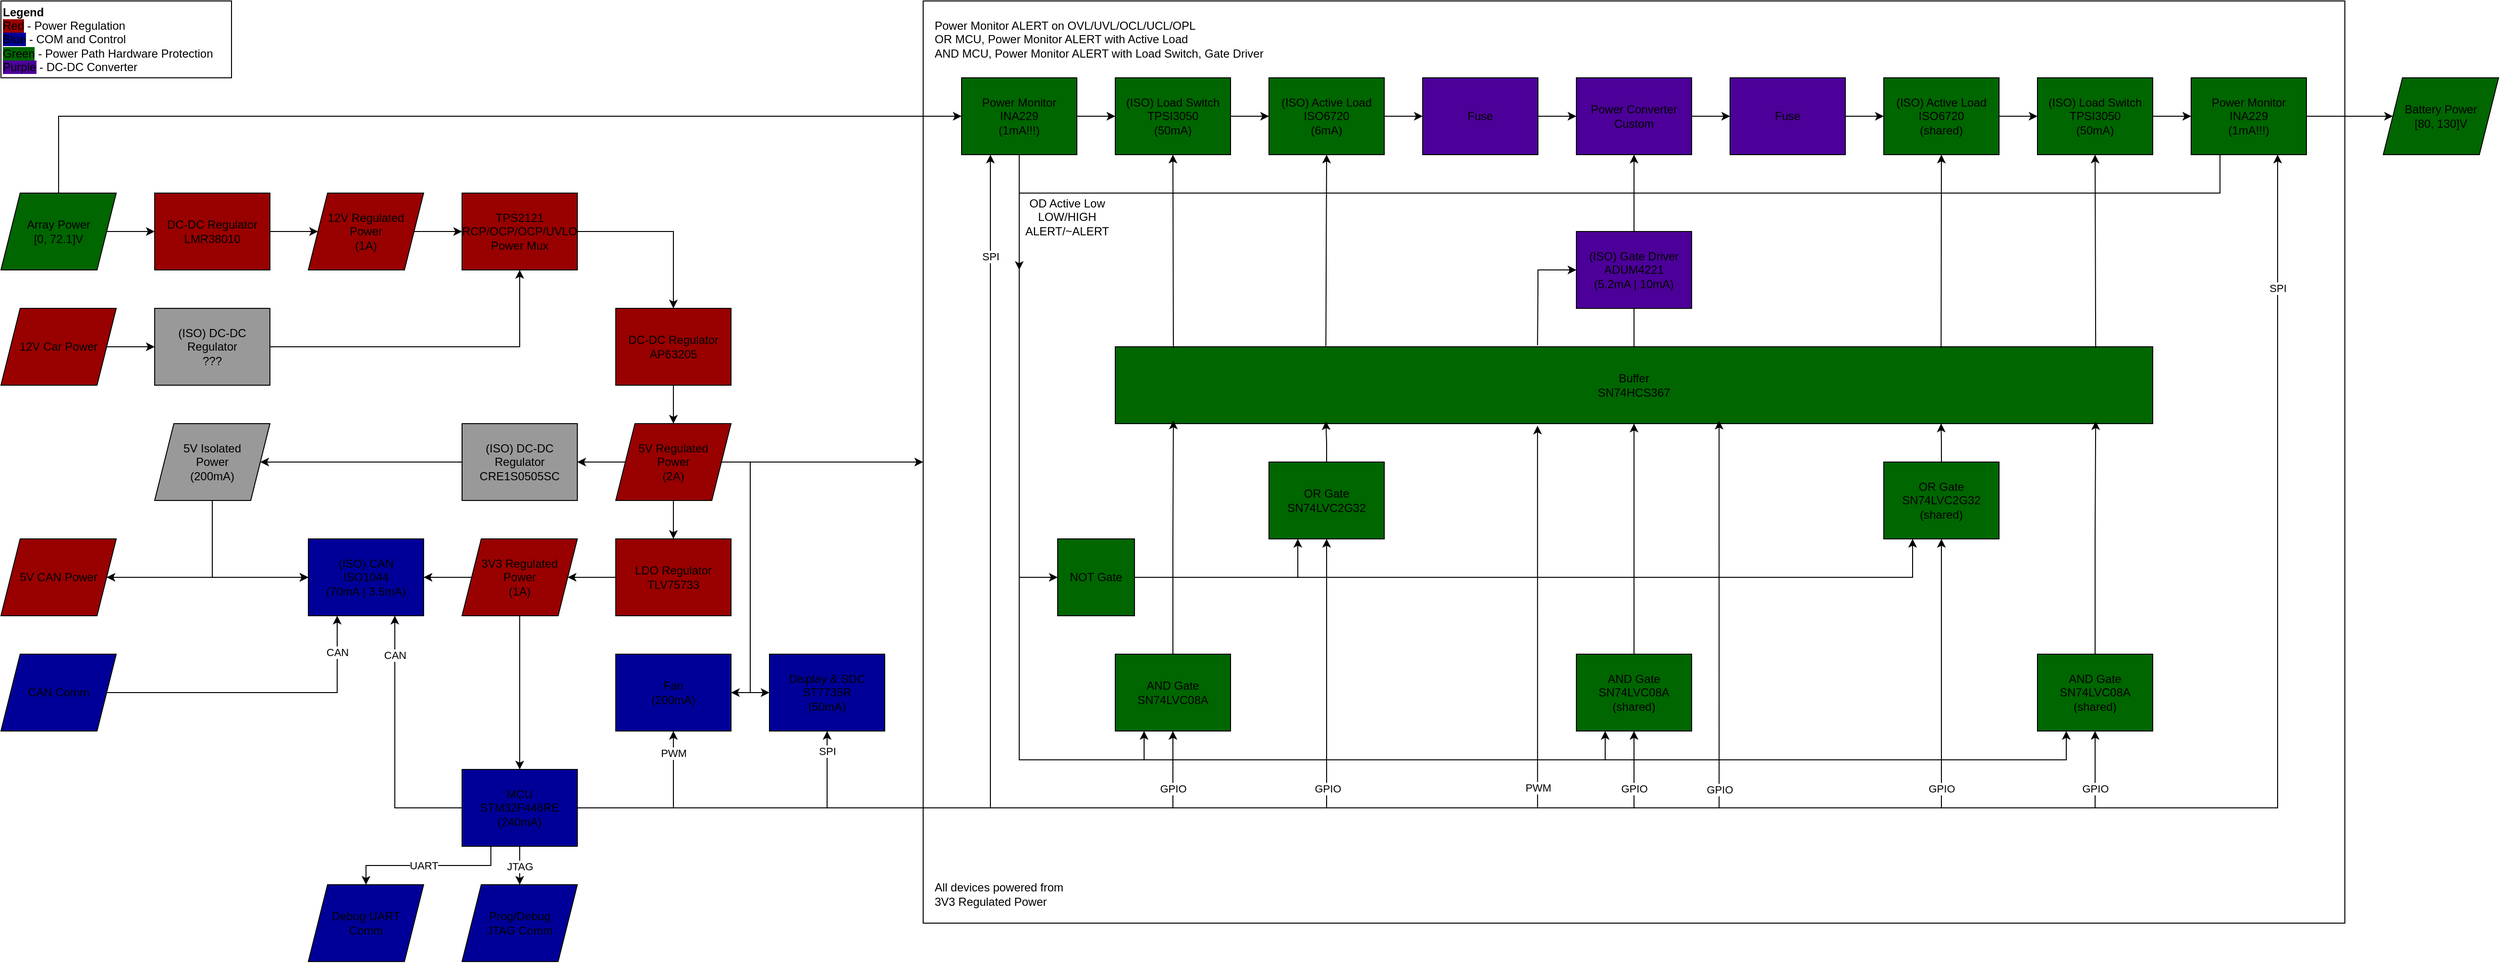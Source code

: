 <mxfile version="24.7.5" pages="2">
  <diagram name="Page-1" id="GZmw-kd40uwId4EYnFAq">
    <mxGraphModel dx="1480" dy="1345" grid="1" gridSize="10" guides="1" tooltips="1" connect="1" arrows="1" fold="1" page="0" pageScale="1" pageWidth="850" pageHeight="1100" math="0" shadow="0">
      <root>
        <mxCell id="0" />
        <mxCell id="1" parent="0" />
        <mxCell id="uui78y84cFhrKZhDwqd7-145" value="" style="rounded=0;whiteSpace=wrap;html=1;" parent="1" vertex="1">
          <mxGeometry x="1000" y="-160" width="1480" height="960" as="geometry" />
        </mxCell>
        <mxCell id="F316DXvCX8CDi4fnNiCG-3" style="edgeStyle=orthogonalEdgeStyle;rounded=0;orthogonalLoop=1;jettySize=auto;html=1;entryX=0;entryY=0.5;entryDx=0;entryDy=0;" parent="1" source="uui78y84cFhrKZhDwqd7-3" target="F316DXvCX8CDi4fnNiCG-1" edge="1">
          <mxGeometry relative="1" as="geometry" />
        </mxCell>
        <mxCell id="uui78y84cFhrKZhDwqd7-3" value="12V Car Power" style="shape=parallelogram;perimeter=parallelogramPerimeter;whiteSpace=wrap;html=1;fixedSize=1;fillColor=#990000;" parent="1" vertex="1">
          <mxGeometry x="40" y="160" width="120" height="80" as="geometry" />
        </mxCell>
        <mxCell id="uui78y84cFhrKZhDwqd7-14" style="edgeStyle=orthogonalEdgeStyle;rounded=0;orthogonalLoop=1;jettySize=auto;html=1;entryX=0;entryY=0.5;entryDx=0;entryDy=0;" parent="1" source="uui78y84cFhrKZhDwqd7-4" target="uui78y84cFhrKZhDwqd7-13" edge="1">
          <mxGeometry relative="1" as="geometry" />
        </mxCell>
        <mxCell id="uui78y84cFhrKZhDwqd7-54" style="edgeStyle=orthogonalEdgeStyle;rounded=0;orthogonalLoop=1;jettySize=auto;html=1;entryX=0;entryY=0.5;entryDx=0;entryDy=0;" parent="1" source="uui78y84cFhrKZhDwqd7-4" target="uui78y84cFhrKZhDwqd7-53" edge="1">
          <mxGeometry relative="1" as="geometry">
            <Array as="points">
              <mxPoint x="100" y="-40" />
            </Array>
            <mxPoint x="680" y="-40.0" as="targetPoint" />
          </mxGeometry>
        </mxCell>
        <mxCell id="uui78y84cFhrKZhDwqd7-4" value="Array Power&lt;div&gt;[0, 72.1]V&lt;/div&gt;" style="shape=parallelogram;perimeter=parallelogramPerimeter;whiteSpace=wrap;html=1;fixedSize=1;fillColor=#006600;shadow=0;" parent="1" vertex="1">
          <mxGeometry x="40" y="40" width="120" height="80" as="geometry" />
        </mxCell>
        <mxCell id="uui78y84cFhrKZhDwqd7-28" style="edgeStyle=orthogonalEdgeStyle;rounded=0;orthogonalLoop=1;jettySize=auto;html=1;entryX=0;entryY=0.5;entryDx=0;entryDy=0;" parent="1" source="uui78y84cFhrKZhDwqd7-6" target="uui78y84cFhrKZhDwqd7-7" edge="1">
          <mxGeometry relative="1" as="geometry" />
        </mxCell>
        <mxCell id="uui78y84cFhrKZhDwqd7-6" value="5V CAN Power" style="shape=parallelogram;perimeter=parallelogramPerimeter;whiteSpace=wrap;html=1;fixedSize=1;fillColor=#990000;" parent="1" vertex="1">
          <mxGeometry x="40" y="400" width="120" height="80" as="geometry" />
        </mxCell>
        <mxCell id="uui78y84cFhrKZhDwqd7-7" value="(ISO) CAN&lt;div&gt;ISO1044&lt;/div&gt;&lt;div&gt;(&lt;span style=&quot;background-color: initial;&quot;&gt;70mA | 3.5mA)&lt;/span&gt;&lt;/div&gt;" style="rounded=0;whiteSpace=wrap;html=1;fillColor=#000099;" parent="1" vertex="1">
          <mxGeometry x="360" y="400" width="120" height="80" as="geometry" />
        </mxCell>
        <mxCell id="uui78y84cFhrKZhDwqd7-29" style="edgeStyle=orthogonalEdgeStyle;rounded=0;orthogonalLoop=1;jettySize=auto;html=1;entryX=0.25;entryY=1;entryDx=0;entryDy=0;" parent="1" source="uui78y84cFhrKZhDwqd7-8" target="uui78y84cFhrKZhDwqd7-7" edge="1">
          <mxGeometry relative="1" as="geometry" />
        </mxCell>
        <mxCell id="uui78y84cFhrKZhDwqd7-66" value="CAN" style="edgeLabel;html=1;align=center;verticalAlign=middle;resizable=0;points=[];" parent="uui78y84cFhrKZhDwqd7-29" vertex="1" connectable="0">
          <mxGeometry x="0.681" relative="1" as="geometry">
            <mxPoint y="-13" as="offset" />
          </mxGeometry>
        </mxCell>
        <mxCell id="uui78y84cFhrKZhDwqd7-8" value="CAN Comm" style="shape=parallelogram;perimeter=parallelogramPerimeter;whiteSpace=wrap;html=1;fixedSize=1;fillColor=#000099;" parent="1" vertex="1">
          <mxGeometry x="40" y="520" width="120" height="80" as="geometry" />
        </mxCell>
        <mxCell id="uui78y84cFhrKZhDwqd7-9" value="Debug UART&lt;div&gt;Comm&lt;/div&gt;" style="shape=parallelogram;perimeter=parallelogramPerimeter;whiteSpace=wrap;html=1;fixedSize=1;fillColor=#000099;" parent="1" vertex="1">
          <mxGeometry x="360" y="760" width="120" height="80" as="geometry" />
        </mxCell>
        <mxCell id="uui78y84cFhrKZhDwqd7-10" value="Prog/Debug&lt;div&gt;JTAG Comm&lt;/div&gt;" style="shape=parallelogram;perimeter=parallelogramPerimeter;whiteSpace=wrap;html=1;fixedSize=1;fillColor=#000099;" parent="1" vertex="1">
          <mxGeometry x="520" y="760" width="120" height="80" as="geometry" />
        </mxCell>
        <mxCell id="uui78y84cFhrKZhDwqd7-16" style="edgeStyle=orthogonalEdgeStyle;rounded=0;orthogonalLoop=1;jettySize=auto;html=1;" parent="1" source="uui78y84cFhrKZhDwqd7-13" target="uui78y84cFhrKZhDwqd7-15" edge="1">
          <mxGeometry relative="1" as="geometry" />
        </mxCell>
        <mxCell id="uui78y84cFhrKZhDwqd7-13" value="&lt;div&gt;DC-DC Regulator LMR38010&lt;/div&gt;" style="rounded=0;whiteSpace=wrap;html=1;fillColor=#990000;" parent="1" vertex="1">
          <mxGeometry x="200" y="40" width="120" height="80" as="geometry" />
        </mxCell>
        <mxCell id="uui78y84cFhrKZhDwqd7-22" style="edgeStyle=orthogonalEdgeStyle;rounded=0;orthogonalLoop=1;jettySize=auto;html=1;entryX=0;entryY=0.5;entryDx=0;entryDy=0;" parent="1" source="uui78y84cFhrKZhDwqd7-15" edge="1">
          <mxGeometry relative="1" as="geometry">
            <mxPoint x="520" y="80" as="targetPoint" />
          </mxGeometry>
        </mxCell>
        <mxCell id="uui78y84cFhrKZhDwqd7-15" value="12V Regulated&lt;div&gt;Power&lt;/div&gt;&lt;div&gt;(1A)&lt;/div&gt;" style="shape=parallelogram;perimeter=parallelogramPerimeter;whiteSpace=wrap;html=1;fixedSize=1;fillColor=#990000;" parent="1" vertex="1">
          <mxGeometry x="360" y="40" width="120" height="80" as="geometry" />
        </mxCell>
        <mxCell id="uui78y84cFhrKZhDwqd7-24" style="edgeStyle=orthogonalEdgeStyle;rounded=0;orthogonalLoop=1;jettySize=auto;html=1;entryX=0.5;entryY=0;entryDx=0;entryDy=0;" parent="1" source="uui78y84cFhrKZhDwqd7-17" target="uui78y84cFhrKZhDwqd7-19" edge="1">
          <mxGeometry relative="1" as="geometry" />
        </mxCell>
        <mxCell id="uui78y84cFhrKZhDwqd7-17" value="TPS2121&lt;div&gt;&lt;/div&gt;&lt;div&gt;RCP/OCP/OCP/UVLO&lt;/div&gt;&lt;div&gt;Power Mux&lt;/div&gt;" style="rounded=0;whiteSpace=wrap;html=1;fillColor=#990000;" parent="1" vertex="1">
          <mxGeometry x="520" y="40" width="120" height="80" as="geometry" />
        </mxCell>
        <mxCell id="uui78y84cFhrKZhDwqd7-31" style="edgeStyle=orthogonalEdgeStyle;rounded=0;orthogonalLoop=1;jettySize=auto;html=1;exitX=0.5;exitY=1;exitDx=0;exitDy=0;entryX=0.5;entryY=0;entryDx=0;entryDy=0;" parent="1" source="uui78y84cFhrKZhDwqd7-19" target="uui78y84cFhrKZhDwqd7-25" edge="1">
          <mxGeometry relative="1" as="geometry" />
        </mxCell>
        <mxCell id="uui78y84cFhrKZhDwqd7-19" value="&lt;div&gt;&lt;span style=&quot;background-color: initial;&quot;&gt;DC-DC Regulator AP63205&lt;/span&gt;&lt;br&gt;&lt;/div&gt;" style="rounded=0;whiteSpace=wrap;html=1;fillColor=#990000;" parent="1" vertex="1">
          <mxGeometry x="680" y="160" width="120" height="80" as="geometry" />
        </mxCell>
        <mxCell id="uui78y84cFhrKZhDwqd7-32" style="edgeStyle=orthogonalEdgeStyle;rounded=0;orthogonalLoop=1;jettySize=auto;html=1;entryX=1;entryY=0.5;entryDx=0;entryDy=0;" parent="1" source="uui78y84cFhrKZhDwqd7-25" target="uui78y84cFhrKZhDwqd7-30" edge="1">
          <mxGeometry relative="1" as="geometry" />
        </mxCell>
        <mxCell id="uui78y84cFhrKZhDwqd7-39" style="edgeStyle=orthogonalEdgeStyle;rounded=0;orthogonalLoop=1;jettySize=auto;html=1;entryX=0.5;entryY=0;entryDx=0;entryDy=0;" parent="1" source="uui78y84cFhrKZhDwqd7-25" target="uui78y84cFhrKZhDwqd7-36" edge="1">
          <mxGeometry relative="1" as="geometry" />
        </mxCell>
        <mxCell id="uui78y84cFhrKZhDwqd7-151" style="edgeStyle=orthogonalEdgeStyle;rounded=0;orthogonalLoop=1;jettySize=auto;html=1;exitX=1;exitY=0.5;exitDx=0;exitDy=0;entryX=1;entryY=0.5;entryDx=0;entryDy=0;" parent="1" source="uui78y84cFhrKZhDwqd7-25" target="uui78y84cFhrKZhDwqd7-150" edge="1">
          <mxGeometry relative="1" as="geometry">
            <Array as="points">
              <mxPoint x="820" y="320" />
              <mxPoint x="820" y="560" />
            </Array>
          </mxGeometry>
        </mxCell>
        <mxCell id="uui78y84cFhrKZhDwqd7-160" style="edgeStyle=orthogonalEdgeStyle;rounded=0;orthogonalLoop=1;jettySize=auto;html=1;entryX=0;entryY=0.5;entryDx=0;entryDy=0;" parent="1" source="uui78y84cFhrKZhDwqd7-25" target="uui78y84cFhrKZhDwqd7-145" edge="1">
          <mxGeometry relative="1" as="geometry" />
        </mxCell>
        <mxCell id="uui78y84cFhrKZhDwqd7-163" style="edgeStyle=orthogonalEdgeStyle;rounded=0;orthogonalLoop=1;jettySize=auto;html=1;entryX=0;entryY=0.5;entryDx=0;entryDy=0;" parent="1" source="uui78y84cFhrKZhDwqd7-25" target="uui78y84cFhrKZhDwqd7-162" edge="1">
          <mxGeometry relative="1" as="geometry">
            <Array as="points">
              <mxPoint x="820" y="320" />
              <mxPoint x="820" y="560" />
            </Array>
          </mxGeometry>
        </mxCell>
        <mxCell id="uui78y84cFhrKZhDwqd7-25" value="5V Regulated&lt;div&gt;Power&lt;/div&gt;&lt;div&gt;(2A)&lt;/div&gt;" style="shape=parallelogram;perimeter=parallelogramPerimeter;whiteSpace=wrap;html=1;fixedSize=1;fillColor=#990000;" parent="1" vertex="1">
          <mxGeometry x="680" y="280" width="120" height="80" as="geometry" />
        </mxCell>
        <mxCell id="uui78y84cFhrKZhDwqd7-27" style="edgeStyle=orthogonalEdgeStyle;rounded=0;orthogonalLoop=1;jettySize=auto;html=1;entryX=0;entryY=0.5;entryDx=0;entryDy=0;" parent="1" source="uui78y84cFhrKZhDwqd7-26" target="uui78y84cFhrKZhDwqd7-7" edge="1">
          <mxGeometry relative="1" as="geometry">
            <Array as="points">
              <mxPoint x="260" y="440" />
            </Array>
          </mxGeometry>
        </mxCell>
        <mxCell id="uui78y84cFhrKZhDwqd7-34" style="edgeStyle=orthogonalEdgeStyle;rounded=0;orthogonalLoop=1;jettySize=auto;html=1;exitX=0.5;exitY=1;exitDx=0;exitDy=0;entryX=1;entryY=0.5;entryDx=0;entryDy=0;" parent="1" source="uui78y84cFhrKZhDwqd7-26" target="uui78y84cFhrKZhDwqd7-6" edge="1">
          <mxGeometry relative="1" as="geometry">
            <Array as="points">
              <mxPoint x="260" y="440" />
            </Array>
          </mxGeometry>
        </mxCell>
        <mxCell id="uui78y84cFhrKZhDwqd7-26" value="5V Isolated&lt;div&gt;Power&lt;/div&gt;&lt;div&gt;(200mA)&lt;br&gt;&lt;/div&gt;" style="shape=parallelogram;perimeter=parallelogramPerimeter;whiteSpace=wrap;html=1;fixedSize=1;fillColor=#999999;" parent="1" vertex="1">
          <mxGeometry x="200" y="280" width="120" height="80" as="geometry" />
        </mxCell>
        <mxCell id="uui78y84cFhrKZhDwqd7-33" style="edgeStyle=orthogonalEdgeStyle;rounded=0;orthogonalLoop=1;jettySize=auto;html=1;entryX=1;entryY=0.5;entryDx=0;entryDy=0;" parent="1" source="uui78y84cFhrKZhDwqd7-30" target="uui78y84cFhrKZhDwqd7-26" edge="1">
          <mxGeometry relative="1" as="geometry" />
        </mxCell>
        <mxCell id="uui78y84cFhrKZhDwqd7-30" value="&lt;div&gt;(ISO) DC-DC Regulator CRE1S0505SC&lt;/div&gt;" style="rounded=0;whiteSpace=wrap;html=1;fillColor=#999999;" parent="1" vertex="1">
          <mxGeometry x="520" y="280" width="120" height="80" as="geometry" />
        </mxCell>
        <mxCell id="uui78y84cFhrKZhDwqd7-41" style="edgeStyle=orthogonalEdgeStyle;rounded=0;orthogonalLoop=1;jettySize=auto;html=1;entryX=0.75;entryY=1;entryDx=0;entryDy=0;" parent="1" source="uui78y84cFhrKZhDwqd7-35" target="uui78y84cFhrKZhDwqd7-7" edge="1">
          <mxGeometry relative="1" as="geometry" />
        </mxCell>
        <mxCell id="uui78y84cFhrKZhDwqd7-65" value="CAN" style="edgeLabel;html=1;align=center;verticalAlign=middle;resizable=0;points=[];" parent="uui78y84cFhrKZhDwqd7-41" vertex="1" connectable="0">
          <mxGeometry x="0.324" y="2" relative="1" as="geometry">
            <mxPoint x="2" y="-51" as="offset" />
          </mxGeometry>
        </mxCell>
        <mxCell id="uui78y84cFhrKZhDwqd7-45" style="edgeStyle=orthogonalEdgeStyle;rounded=0;orthogonalLoop=1;jettySize=auto;html=1;entryX=0.5;entryY=0;entryDx=0;entryDy=0;" parent="1" source="uui78y84cFhrKZhDwqd7-35" target="uui78y84cFhrKZhDwqd7-10" edge="1">
          <mxGeometry relative="1" as="geometry" />
        </mxCell>
        <mxCell id="uui78y84cFhrKZhDwqd7-68" value="JTAG" style="edgeLabel;html=1;align=center;verticalAlign=middle;resizable=0;points=[];" parent="uui78y84cFhrKZhDwqd7-45" vertex="1" connectable="0">
          <mxGeometry x="0.033" y="2" relative="1" as="geometry">
            <mxPoint x="-2" as="offset" />
          </mxGeometry>
        </mxCell>
        <mxCell id="uui78y84cFhrKZhDwqd7-46" style="edgeStyle=orthogonalEdgeStyle;rounded=0;orthogonalLoop=1;jettySize=auto;html=1;exitX=0.25;exitY=1;exitDx=0;exitDy=0;" parent="1" source="uui78y84cFhrKZhDwqd7-35" target="uui78y84cFhrKZhDwqd7-9" edge="1">
          <mxGeometry relative="1" as="geometry" />
        </mxCell>
        <mxCell id="uui78y84cFhrKZhDwqd7-67" value="UART" style="edgeLabel;html=1;align=center;verticalAlign=middle;resizable=0;points=[];" parent="uui78y84cFhrKZhDwqd7-46" vertex="1" connectable="0">
          <mxGeometry x="0.024" relative="1" as="geometry">
            <mxPoint x="-3" as="offset" />
          </mxGeometry>
        </mxCell>
        <mxCell id="uui78y84cFhrKZhDwqd7-75" style="edgeStyle=orthogonalEdgeStyle;rounded=0;orthogonalLoop=1;jettySize=auto;html=1;entryX=0.75;entryY=1;entryDx=0;entryDy=0;" parent="1" source="uui78y84cFhrKZhDwqd7-35" target="uui78y84cFhrKZhDwqd7-47" edge="1">
          <mxGeometry relative="1" as="geometry" />
        </mxCell>
        <mxCell id="uui78y84cFhrKZhDwqd7-81" value="SPI" style="edgeLabel;html=1;align=center;verticalAlign=middle;resizable=0;points=[];" parent="uui78y84cFhrKZhDwqd7-75" vertex="1" connectable="0">
          <mxGeometry x="0.509" y="-1" relative="1" as="geometry">
            <mxPoint x="-1" y="-463" as="offset" />
          </mxGeometry>
        </mxCell>
        <mxCell id="uui78y84cFhrKZhDwqd7-76" style="edgeStyle=orthogonalEdgeStyle;rounded=0;orthogonalLoop=1;jettySize=auto;html=1;entryX=0.5;entryY=1;entryDx=0;entryDy=0;" parent="1" source="uui78y84cFhrKZhDwqd7-35" target="uui78y84cFhrKZhDwqd7-74" edge="1">
          <mxGeometry relative="1" as="geometry" />
        </mxCell>
        <mxCell id="uui78y84cFhrKZhDwqd7-82" value="GPIO" style="edgeLabel;html=1;align=center;verticalAlign=middle;resizable=0;points=[];" parent="uui78y84cFhrKZhDwqd7-76" vertex="1" connectable="0">
          <mxGeometry x="0.932" y="1" relative="1" as="geometry">
            <mxPoint x="1" y="3" as="offset" />
          </mxGeometry>
        </mxCell>
        <mxCell id="uui78y84cFhrKZhDwqd7-77" style="edgeStyle=orthogonalEdgeStyle;rounded=0;orthogonalLoop=1;jettySize=auto;html=1;entryX=0.5;entryY=1;entryDx=0;entryDy=0;" parent="1" source="uui78y84cFhrKZhDwqd7-35" target="uui78y84cFhrKZhDwqd7-72" edge="1">
          <mxGeometry relative="1" as="geometry" />
        </mxCell>
        <mxCell id="uui78y84cFhrKZhDwqd7-78" style="edgeStyle=orthogonalEdgeStyle;rounded=0;orthogonalLoop=1;jettySize=auto;html=1;entryX=0.5;entryY=1;entryDx=0;entryDy=0;" parent="1" source="uui78y84cFhrKZhDwqd7-35" target="uui78y84cFhrKZhDwqd7-73" edge="1">
          <mxGeometry relative="1" as="geometry" />
        </mxCell>
        <mxCell id="uui78y84cFhrKZhDwqd7-83" value="GPIO" style="edgeLabel;html=1;align=center;verticalAlign=middle;resizable=0;points=[];" parent="uui78y84cFhrKZhDwqd7-78" vertex="1" connectable="0">
          <mxGeometry x="0.845" relative="1" as="geometry">
            <mxPoint y="6" as="offset" />
          </mxGeometry>
        </mxCell>
        <mxCell id="uui78y84cFhrKZhDwqd7-79" style="edgeStyle=orthogonalEdgeStyle;rounded=0;orthogonalLoop=1;jettySize=auto;html=1;entryX=0.25;entryY=1;entryDx=0;entryDy=0;" parent="1" source="uui78y84cFhrKZhDwqd7-35" target="uui78y84cFhrKZhDwqd7-53" edge="1">
          <mxGeometry relative="1" as="geometry" />
        </mxCell>
        <mxCell id="uui78y84cFhrKZhDwqd7-80" value="SPI" style="edgeLabel;html=1;align=center;verticalAlign=middle;resizable=0;points=[];" parent="uui78y84cFhrKZhDwqd7-79" vertex="1" connectable="0">
          <mxGeometry x="-0.07" y="1" relative="1" as="geometry">
            <mxPoint x="1" y="-488" as="offset" />
          </mxGeometry>
        </mxCell>
        <mxCell id="uui78y84cFhrKZhDwqd7-91" style="edgeStyle=orthogonalEdgeStyle;rounded=0;orthogonalLoop=1;jettySize=auto;html=1;entryX=0.5;entryY=1;entryDx=0;entryDy=0;" parent="1" source="uui78y84cFhrKZhDwqd7-35" target="uui78y84cFhrKZhDwqd7-90" edge="1">
          <mxGeometry relative="1" as="geometry" />
        </mxCell>
        <mxCell id="uui78y84cFhrKZhDwqd7-108" value="GPIO" style="edgeLabel;html=1;align=center;verticalAlign=middle;resizable=0;points=[];" parent="uui78y84cFhrKZhDwqd7-91" vertex="1" connectable="0">
          <mxGeometry x="0.472" y="-1" relative="1" as="geometry">
            <mxPoint x="-88" y="-21" as="offset" />
          </mxGeometry>
        </mxCell>
        <mxCell id="uui78y84cFhrKZhDwqd7-143" style="edgeStyle=orthogonalEdgeStyle;rounded=0;orthogonalLoop=1;jettySize=auto;html=1;entryX=0.5;entryY=1;entryDx=0;entryDy=0;" parent="1" source="uui78y84cFhrKZhDwqd7-35" target="uui78y84cFhrKZhDwqd7-70" edge="1">
          <mxGeometry relative="1" as="geometry" />
        </mxCell>
        <mxCell id="uui78y84cFhrKZhDwqd7-144" value="GPIO" style="edgeLabel;html=1;align=center;verticalAlign=middle;resizable=0;points=[];" parent="uui78y84cFhrKZhDwqd7-143" vertex="1" connectable="0">
          <mxGeometry x="0.315" y="-2" relative="1" as="geometry">
            <mxPoint x="302" y="-22" as="offset" />
          </mxGeometry>
        </mxCell>
        <mxCell id="uui78y84cFhrKZhDwqd7-164" style="edgeStyle=orthogonalEdgeStyle;rounded=0;orthogonalLoop=1;jettySize=auto;html=1;entryX=0.5;entryY=1;entryDx=0;entryDy=0;" parent="1" source="uui78y84cFhrKZhDwqd7-35" target="uui78y84cFhrKZhDwqd7-150" edge="1">
          <mxGeometry relative="1" as="geometry" />
        </mxCell>
        <mxCell id="uui78y84cFhrKZhDwqd7-165" value="PWM" style="edgeLabel;html=1;align=center;verticalAlign=middle;resizable=0;points=[];" parent="uui78y84cFhrKZhDwqd7-164" vertex="1" connectable="0">
          <mxGeometry x="0.751" relative="1" as="geometry">
            <mxPoint as="offset" />
          </mxGeometry>
        </mxCell>
        <mxCell id="uui78y84cFhrKZhDwqd7-166" style="edgeStyle=orthogonalEdgeStyle;rounded=0;orthogonalLoop=1;jettySize=auto;html=1;entryX=0.5;entryY=1;entryDx=0;entryDy=0;" parent="1" source="uui78y84cFhrKZhDwqd7-35" target="uui78y84cFhrKZhDwqd7-162" edge="1">
          <mxGeometry relative="1" as="geometry" />
        </mxCell>
        <mxCell id="uui78y84cFhrKZhDwqd7-167" value="SPI" style="edgeLabel;html=1;align=center;verticalAlign=middle;resizable=0;points=[];" parent="uui78y84cFhrKZhDwqd7-166" vertex="1" connectable="0">
          <mxGeometry x="0.875" y="-1" relative="1" as="geometry">
            <mxPoint x="-1" as="offset" />
          </mxGeometry>
        </mxCell>
        <mxCell id="uui78y84cFhrKZhDwqd7-35" value="MCU&lt;div&gt;STM32F446RE&lt;/div&gt;&lt;div&gt;(&lt;span style=&quot;background-color: initial;&quot;&gt;240mA)&lt;/span&gt;&lt;/div&gt;" style="rounded=0;whiteSpace=wrap;html=1;fillColor=#000099;" parent="1" vertex="1">
          <mxGeometry x="520" y="640" width="120" height="80" as="geometry" />
        </mxCell>
        <mxCell id="uui78y84cFhrKZhDwqd7-38" style="edgeStyle=orthogonalEdgeStyle;rounded=0;orthogonalLoop=1;jettySize=auto;html=1;" parent="1" source="uui78y84cFhrKZhDwqd7-36" target="uui78y84cFhrKZhDwqd7-37" edge="1">
          <mxGeometry relative="1" as="geometry" />
        </mxCell>
        <mxCell id="uui78y84cFhrKZhDwqd7-36" value="LDO Regulator&lt;div&gt;&lt;/div&gt;&lt;div&gt;TLV75733&lt;br&gt;&lt;/div&gt;" style="rounded=0;whiteSpace=wrap;html=1;fillColor=#990000;" parent="1" vertex="1">
          <mxGeometry x="680" y="400" width="120" height="80" as="geometry" />
        </mxCell>
        <mxCell id="uui78y84cFhrKZhDwqd7-40" style="edgeStyle=orthogonalEdgeStyle;rounded=0;orthogonalLoop=1;jettySize=auto;html=1;entryX=1;entryY=0.5;entryDx=0;entryDy=0;" parent="1" source="uui78y84cFhrKZhDwqd7-37" target="uui78y84cFhrKZhDwqd7-7" edge="1">
          <mxGeometry relative="1" as="geometry" />
        </mxCell>
        <mxCell id="uui78y84cFhrKZhDwqd7-42" style="edgeStyle=orthogonalEdgeStyle;rounded=0;orthogonalLoop=1;jettySize=auto;html=1;entryX=0.5;entryY=0;entryDx=0;entryDy=0;" parent="1" source="uui78y84cFhrKZhDwqd7-37" target="uui78y84cFhrKZhDwqd7-35" edge="1">
          <mxGeometry relative="1" as="geometry" />
        </mxCell>
        <mxCell id="uui78y84cFhrKZhDwqd7-37" value="3V3 Regulated&lt;div&gt;Power&lt;/div&gt;&lt;div&gt;(1A)&lt;/div&gt;" style="shape=parallelogram;perimeter=parallelogramPerimeter;whiteSpace=wrap;html=1;fixedSize=1;fillColor=#990000;" parent="1" vertex="1">
          <mxGeometry x="520" y="400" width="120" height="80" as="geometry" />
        </mxCell>
        <mxCell id="68ct72u9n7hXC5hJzcnE-8" style="edgeStyle=orthogonalEdgeStyle;rounded=0;orthogonalLoop=1;jettySize=auto;html=1;entryX=0;entryY=0.5;entryDx=0;entryDy=0;" edge="1" parent="1" source="uui78y84cFhrKZhDwqd7-47" target="uui78y84cFhrKZhDwqd7-156">
          <mxGeometry relative="1" as="geometry" />
        </mxCell>
        <mxCell id="68ct72u9n7hXC5hJzcnE-11" style="edgeStyle=orthogonalEdgeStyle;rounded=0;orthogonalLoop=1;jettySize=auto;html=1;exitX=0.25;exitY=1;exitDx=0;exitDy=0;" edge="1" parent="1" source="uui78y84cFhrKZhDwqd7-47">
          <mxGeometry relative="1" as="geometry">
            <mxPoint x="1100" y="120" as="targetPoint" />
            <Array as="points">
              <mxPoint x="2350" y="40" />
              <mxPoint x="1100" y="40" />
            </Array>
          </mxGeometry>
        </mxCell>
        <mxCell id="uui78y84cFhrKZhDwqd7-47" value="Power Monitor&lt;div&gt;INA229&lt;/div&gt;&lt;div&gt;(1mA!!!)&lt;/div&gt;" style="rounded=0;whiteSpace=wrap;html=1;shadow=0;fillColor=#006600;" parent="1" vertex="1">
          <mxGeometry x="2320" y="-80" width="120" height="80" as="geometry" />
        </mxCell>
        <mxCell id="68ct72u9n7hXC5hJzcnE-6" value="" style="edgeStyle=orthogonalEdgeStyle;rounded=0;orthogonalLoop=1;jettySize=auto;html=1;" edge="1" parent="1" source="uui78y84cFhrKZhDwqd7-48" target="68ct72u9n7hXC5hJzcnE-1">
          <mxGeometry relative="1" as="geometry" />
        </mxCell>
        <mxCell id="uui78y84cFhrKZhDwqd7-48" value="Power Converter&lt;div&gt;Custom&lt;/div&gt;" style="rounded=0;whiteSpace=wrap;html=1;fillColor=#4C0099;" parent="1" vertex="1">
          <mxGeometry x="1680" y="-80" width="120" height="80" as="geometry" />
        </mxCell>
        <mxCell id="uui78y84cFhrKZhDwqd7-60" style="edgeStyle=orthogonalEdgeStyle;rounded=0;orthogonalLoop=1;jettySize=auto;html=1;entryX=0;entryY=0.5;entryDx=0;entryDy=0;" parent="1" source="uui78y84cFhrKZhDwqd7-49" target="uui78y84cFhrKZhDwqd7-47" edge="1">
          <mxGeometry relative="1" as="geometry" />
        </mxCell>
        <mxCell id="uui78y84cFhrKZhDwqd7-49" value="(ISO) Load Switch&lt;div&gt;TPSI3050&lt;/div&gt;&lt;div&gt;(50mA)&lt;/div&gt;" style="rounded=0;whiteSpace=wrap;html=1;shadow=0;fillColor=#006600;" parent="1" vertex="1">
          <mxGeometry x="2160" y="-80" width="120" height="80" as="geometry" />
        </mxCell>
        <mxCell id="uui78y84cFhrKZhDwqd7-56" style="edgeStyle=orthogonalEdgeStyle;rounded=0;orthogonalLoop=1;jettySize=auto;html=1;entryX=0;entryY=0.5;entryDx=0;entryDy=0;" parent="1" source="uui78y84cFhrKZhDwqd7-50" target="uui78y84cFhrKZhDwqd7-52" edge="1">
          <mxGeometry relative="1" as="geometry" />
        </mxCell>
        <mxCell id="uui78y84cFhrKZhDwqd7-50" value="(ISO) Load Switch&lt;div&gt;TPSI3050&lt;/div&gt;&lt;div&gt;(50mA)&lt;/div&gt;" style="rounded=0;whiteSpace=wrap;html=1;shadow=0;fillColor=#006600;" parent="1" vertex="1">
          <mxGeometry x="1200" y="-80" width="120" height="80" as="geometry" />
        </mxCell>
        <mxCell id="uui78y84cFhrKZhDwqd7-59" style="edgeStyle=orthogonalEdgeStyle;rounded=0;orthogonalLoop=1;jettySize=auto;html=1;" parent="1" source="uui78y84cFhrKZhDwqd7-51" target="uui78y84cFhrKZhDwqd7-49" edge="1">
          <mxGeometry relative="1" as="geometry" />
        </mxCell>
        <mxCell id="uui78y84cFhrKZhDwqd7-51" value="(ISO) Active Load&lt;div&gt;ISO6720&lt;/div&gt;&lt;div&gt;(shared)&lt;/div&gt;" style="rounded=0;whiteSpace=wrap;html=1;shadow=0;fillColor=#006600;" parent="1" vertex="1">
          <mxGeometry x="2000" y="-80" width="120" height="80" as="geometry" />
        </mxCell>
        <mxCell id="68ct72u9n7hXC5hJzcnE-4" value="" style="edgeStyle=orthogonalEdgeStyle;rounded=0;orthogonalLoop=1;jettySize=auto;html=1;" edge="1" parent="1" source="uui78y84cFhrKZhDwqd7-52" target="68ct72u9n7hXC5hJzcnE-3">
          <mxGeometry relative="1" as="geometry" />
        </mxCell>
        <mxCell id="uui78y84cFhrKZhDwqd7-52" value="(ISO) Active Load&lt;div&gt;ISO6720&lt;/div&gt;&lt;div&gt;(6mA)&lt;/div&gt;" style="rounded=0;whiteSpace=wrap;html=1;shadow=0;fillColor=#006600;" parent="1" vertex="1">
          <mxGeometry x="1360" y="-80" width="120" height="80" as="geometry" />
        </mxCell>
        <mxCell id="uui78y84cFhrKZhDwqd7-55" style="edgeStyle=orthogonalEdgeStyle;rounded=0;orthogonalLoop=1;jettySize=auto;html=1;entryX=0;entryY=0.5;entryDx=0;entryDy=0;" parent="1" source="uui78y84cFhrKZhDwqd7-53" target="uui78y84cFhrKZhDwqd7-50" edge="1">
          <mxGeometry relative="1" as="geometry" />
        </mxCell>
        <mxCell id="68ct72u9n7hXC5hJzcnE-17" style="edgeStyle=orthogonalEdgeStyle;rounded=0;orthogonalLoop=1;jettySize=auto;html=1;exitX=0.5;exitY=1;exitDx=0;exitDy=0;entryX=0.25;entryY=1;entryDx=0;entryDy=0;" edge="1" parent="1" source="uui78y84cFhrKZhDwqd7-53" target="uui78y84cFhrKZhDwqd7-73">
          <mxGeometry relative="1" as="geometry">
            <Array as="points">
              <mxPoint x="1100" y="630" />
              <mxPoint x="1230" y="630" />
            </Array>
          </mxGeometry>
        </mxCell>
        <mxCell id="68ct72u9n7hXC5hJzcnE-18" style="edgeStyle=orthogonalEdgeStyle;rounded=0;orthogonalLoop=1;jettySize=auto;html=1;exitX=0.5;exitY=1;exitDx=0;exitDy=0;entryX=0.25;entryY=1;entryDx=0;entryDy=0;" edge="1" parent="1" source="uui78y84cFhrKZhDwqd7-53" target="uui78y84cFhrKZhDwqd7-90">
          <mxGeometry relative="1" as="geometry">
            <Array as="points">
              <mxPoint x="1100" y="630" />
              <mxPoint x="1710" y="630" />
            </Array>
          </mxGeometry>
        </mxCell>
        <mxCell id="68ct72u9n7hXC5hJzcnE-19" style="edgeStyle=orthogonalEdgeStyle;rounded=0;orthogonalLoop=1;jettySize=auto;html=1;entryX=0.25;entryY=1;entryDx=0;entryDy=0;" edge="1" parent="1" source="uui78y84cFhrKZhDwqd7-53" target="uui78y84cFhrKZhDwqd7-74">
          <mxGeometry relative="1" as="geometry">
            <Array as="points">
              <mxPoint x="1100" y="630" />
              <mxPoint x="2190" y="630" />
            </Array>
          </mxGeometry>
        </mxCell>
        <mxCell id="68ct72u9n7hXC5hJzcnE-20" style="edgeStyle=orthogonalEdgeStyle;rounded=0;orthogonalLoop=1;jettySize=auto;html=1;entryX=0;entryY=0.5;entryDx=0;entryDy=0;" edge="1" parent="1" source="uui78y84cFhrKZhDwqd7-53" target="68ct72u9n7hXC5hJzcnE-16">
          <mxGeometry relative="1" as="geometry" />
        </mxCell>
        <mxCell id="uui78y84cFhrKZhDwqd7-53" value="Power Monitor&lt;div&gt;INA229&lt;/div&gt;&lt;div&gt;(1mA!!!)&lt;/div&gt;" style="rounded=0;whiteSpace=wrap;html=1;shadow=0;fillColor=#006600;" parent="1" vertex="1">
          <mxGeometry x="1040" y="-80" width="120" height="80" as="geometry" />
        </mxCell>
        <mxCell id="uui78y84cFhrKZhDwqd7-70" value="OR Gate&lt;div&gt;SN74LVC2G32&lt;br&gt;&lt;/div&gt;&lt;div&gt;(shared)&lt;/div&gt;" style="rounded=0;whiteSpace=wrap;html=1;shadow=0;fillColor=#006600;" parent="1" vertex="1">
          <mxGeometry x="2000" y="320" width="120" height="80" as="geometry" />
        </mxCell>
        <mxCell id="uui78y84cFhrKZhDwqd7-72" value="OR Gate&lt;br&gt;SN74LVC2G32" style="rounded=0;whiteSpace=wrap;html=1;shadow=0;fillColor=#006600;" parent="1" vertex="1">
          <mxGeometry x="1360" y="320" width="120" height="80" as="geometry" />
        </mxCell>
        <mxCell id="uui78y84cFhrKZhDwqd7-74" value="AND Gate&lt;br&gt;SN74LVC08A&lt;br&gt;&lt;div&gt;(shared)&lt;/div&gt;" style="rounded=0;whiteSpace=wrap;html=1;shadow=0;fillColor=#006600;" parent="1" vertex="1">
          <mxGeometry x="2160" y="520" width="120" height="80" as="geometry" />
        </mxCell>
        <mxCell id="68ct72u9n7hXC5hJzcnE-34" style="edgeStyle=orthogonalEdgeStyle;rounded=0;orthogonalLoop=1;jettySize=auto;html=1;exitX=0.5;exitY=0;exitDx=0;exitDy=0;entryX=0.5;entryY=1;entryDx=0;entryDy=0;" edge="1" parent="1" source="uui78y84cFhrKZhDwqd7-90" target="68ct72u9n7hXC5hJzcnE-23">
          <mxGeometry relative="1" as="geometry" />
        </mxCell>
        <mxCell id="uui78y84cFhrKZhDwqd7-90" value="AND Gate&lt;br&gt;SN74LVC08A&lt;br&gt;&lt;div&gt;(shared)&lt;/div&gt;" style="rounded=0;whiteSpace=wrap;html=1;shadow=0;fillColor=#006600;" parent="1" vertex="1">
          <mxGeometry x="1680" y="520" width="120" height="80" as="geometry" />
        </mxCell>
        <mxCell id="uui78y84cFhrKZhDwqd7-117" value="Power Monitor ALERT on OVL/UVL/OCL/UCL/OPL&lt;div&gt;OR MCU, Power Monitor ALERT with Active Load&lt;/div&gt;&lt;div&gt;AND MCU, Power Monitor ALERT with Load Switch, Gate Driver&lt;/div&gt;" style="text;html=1;align=left;verticalAlign=middle;resizable=0;points=[];autosize=1;strokeColor=none;fillColor=none;" parent="1" vertex="1">
          <mxGeometry x="1010" y="-150" width="370" height="60" as="geometry" />
        </mxCell>
        <mxCell id="uui78y84cFhrKZhDwqd7-147" value="All devices powered from 3V3 Regulated Power" style="text;html=1;align=left;verticalAlign=middle;whiteSpace=wrap;rounded=0;" parent="1" vertex="1">
          <mxGeometry x="1010" y="750" width="150" height="40" as="geometry" />
        </mxCell>
        <mxCell id="uui78y84cFhrKZhDwqd7-150" value="&lt;div&gt;Fan&lt;/div&gt;&lt;div&gt;(&lt;span style=&quot;background-color: initial;&quot;&gt;200mA)&lt;/span&gt;&lt;/div&gt;" style="rounded=0;whiteSpace=wrap;html=1;fillColor=#000099;" parent="1" vertex="1">
          <mxGeometry x="680" y="520" width="120" height="80" as="geometry" />
        </mxCell>
        <mxCell id="uui78y84cFhrKZhDwqd7-156" value="Battery Power&lt;div&gt;[80, 130]V&lt;/div&gt;" style="shape=parallelogram;perimeter=parallelogramPerimeter;whiteSpace=wrap;html=1;fixedSize=1;fillColor=#006600;shadow=0;" parent="1" vertex="1">
          <mxGeometry x="2520" y="-80" width="120" height="80" as="geometry" />
        </mxCell>
        <mxCell id="uui78y84cFhrKZhDwqd7-162" value="&lt;div&gt;Display &amp;amp; SDC&lt;/div&gt;&lt;div&gt;ST7735R&lt;/div&gt;&lt;div&gt;(50mA)&lt;/div&gt;" style="rounded=0;whiteSpace=wrap;html=1;fillColor=#000099;" parent="1" vertex="1">
          <mxGeometry x="840" y="520" width="120" height="80" as="geometry" />
        </mxCell>
        <mxCell id="uui78y84cFhrKZhDwqd7-171" value="&lt;b&gt;Legend&lt;/b&gt;&lt;div&gt;&lt;span style=&quot;background-color: rgb(153, 0, 0);&quot;&gt;Red&lt;/span&gt;&lt;span style=&quot;background-color: initial;&quot;&gt; -&lt;/span&gt;&lt;span style=&quot;background-color: initial;&quot;&gt;&amp;nbsp;Power Regulation&lt;/span&gt;&lt;div&gt;&lt;span style=&quot;background-color: rgb(0, 0, 153);&quot;&gt;Blue&lt;/span&gt;&lt;span style=&quot;background-color: initial;&quot;&gt; - COM and Control&lt;/span&gt;&lt;/div&gt;&lt;div&gt;&lt;span style=&quot;background-color: rgb(0, 102, 0);&quot;&gt;Green&lt;/span&gt;&lt;span style=&quot;background-color: initial;&quot;&gt; - Power Path Hardware Protection&lt;/span&gt;&lt;/div&gt;&lt;div&gt;&lt;span style=&quot;background-color: rgb(76, 0, 153);&quot;&gt;Purple&lt;/span&gt;&lt;span style=&quot;background-color: initial;&quot;&gt; - DC-DC Converter&lt;/span&gt;&lt;/div&gt;&lt;/div&gt;" style="rounded=0;whiteSpace=wrap;html=1;align=left;" parent="1" vertex="1">
          <mxGeometry x="40" y="-160" width="240" height="80" as="geometry" />
        </mxCell>
        <mxCell id="F316DXvCX8CDi4fnNiCG-2" style="edgeStyle=orthogonalEdgeStyle;rounded=0;orthogonalLoop=1;jettySize=auto;html=1;entryX=0.5;entryY=1;entryDx=0;entryDy=0;" parent="1" source="F316DXvCX8CDi4fnNiCG-1" target="uui78y84cFhrKZhDwqd7-17" edge="1">
          <mxGeometry relative="1" as="geometry" />
        </mxCell>
        <mxCell id="F316DXvCX8CDi4fnNiCG-1" value="(ISO) DC-DC Regulator&lt;div&gt;???&lt;/div&gt;" style="rounded=0;whiteSpace=wrap;html=1;fillColor=#999999;" parent="1" vertex="1">
          <mxGeometry x="200" y="160" width="120" height="80" as="geometry" />
        </mxCell>
        <mxCell id="68ct72u9n7hXC5hJzcnE-7" value="" style="edgeStyle=orthogonalEdgeStyle;rounded=0;orthogonalLoop=1;jettySize=auto;html=1;" edge="1" parent="1" source="68ct72u9n7hXC5hJzcnE-1" target="uui78y84cFhrKZhDwqd7-51">
          <mxGeometry relative="1" as="geometry" />
        </mxCell>
        <mxCell id="68ct72u9n7hXC5hJzcnE-1" value="Fuse" style="rounded=0;whiteSpace=wrap;html=1;shadow=0;fillColor=#4C0099;" vertex="1" parent="1">
          <mxGeometry x="1840" y="-80" width="120" height="80" as="geometry" />
        </mxCell>
        <mxCell id="68ct72u9n7hXC5hJzcnE-40" style="edgeStyle=orthogonalEdgeStyle;rounded=0;orthogonalLoop=1;jettySize=auto;html=1;exitX=1;exitY=0.5;exitDx=0;exitDy=0;entryX=0;entryY=0.5;entryDx=0;entryDy=0;" edge="1" parent="1" source="68ct72u9n7hXC5hJzcnE-3" target="uui78y84cFhrKZhDwqd7-48">
          <mxGeometry relative="1" as="geometry" />
        </mxCell>
        <mxCell id="68ct72u9n7hXC5hJzcnE-3" value="Fuse" style="rounded=0;whiteSpace=wrap;html=1;shadow=0;fillColor=#4C0099;" vertex="1" parent="1">
          <mxGeometry x="1520" y="-80" width="120" height="80" as="geometry" />
        </mxCell>
        <mxCell id="68ct72u9n7hXC5hJzcnE-9" value="OD Active Low&lt;div&gt;LOW/HIGH&lt;/div&gt;&lt;div&gt;ALERT/~ALERT&lt;/div&gt;" style="text;html=1;align=center;verticalAlign=middle;whiteSpace=wrap;rounded=0;" vertex="1" parent="1">
          <mxGeometry x="1120" y="50" width="60" height="30" as="geometry" />
        </mxCell>
        <mxCell id="68ct72u9n7hXC5hJzcnE-21" style="edgeStyle=orthogonalEdgeStyle;rounded=0;orthogonalLoop=1;jettySize=auto;html=1;entryX=0.25;entryY=1;entryDx=0;entryDy=0;" edge="1" parent="1" source="68ct72u9n7hXC5hJzcnE-16" target="uui78y84cFhrKZhDwqd7-72">
          <mxGeometry relative="1" as="geometry" />
        </mxCell>
        <mxCell id="68ct72u9n7hXC5hJzcnE-22" style="edgeStyle=orthogonalEdgeStyle;rounded=0;orthogonalLoop=1;jettySize=auto;html=1;exitX=1;exitY=0.5;exitDx=0;exitDy=0;entryX=0.25;entryY=1;entryDx=0;entryDy=0;" edge="1" parent="1" source="68ct72u9n7hXC5hJzcnE-16" target="uui78y84cFhrKZhDwqd7-70">
          <mxGeometry relative="1" as="geometry" />
        </mxCell>
        <mxCell id="68ct72u9n7hXC5hJzcnE-16" value="NOT Gate" style="rounded=0;whiteSpace=wrap;html=1;shadow=0;fillColor=#006600;" vertex="1" parent="1">
          <mxGeometry x="1140" y="400" width="80" height="80" as="geometry" />
        </mxCell>
        <mxCell id="68ct72u9n7hXC5hJzcnE-27" style="edgeStyle=orthogonalEdgeStyle;rounded=0;orthogonalLoop=1;jettySize=auto;html=1;entryX=0.5;entryY=1;entryDx=0;entryDy=0;" edge="1" parent="1" source="68ct72u9n7hXC5hJzcnE-23" target="uui78y84cFhrKZhDwqd7-48">
          <mxGeometry relative="1" as="geometry" />
        </mxCell>
        <mxCell id="68ct72u9n7hXC5hJzcnE-23" value="Buffer&lt;div&gt;SN74HCS367&lt;br&gt;&lt;/div&gt;" style="rounded=0;whiteSpace=wrap;html=1;shadow=0;fillColor=#006600;" vertex="1" parent="1">
          <mxGeometry x="1200" y="200" width="1080" height="80" as="geometry" />
        </mxCell>
        <mxCell id="68ct72u9n7hXC5hJzcnE-24" style="edgeStyle=orthogonalEdgeStyle;rounded=0;orthogonalLoop=1;jettySize=auto;html=1;exitX=0.5;exitY=0;exitDx=0;exitDy=0;entryX=0.203;entryY=0.969;entryDx=0;entryDy=0;entryPerimeter=0;" edge="1" parent="1" source="uui78y84cFhrKZhDwqd7-72" target="68ct72u9n7hXC5hJzcnE-23">
          <mxGeometry relative="1" as="geometry" />
        </mxCell>
        <mxCell id="68ct72u9n7hXC5hJzcnE-25" style="edgeStyle=orthogonalEdgeStyle;rounded=0;orthogonalLoop=1;jettySize=auto;html=1;exitX=0.5;exitY=0;exitDx=0;exitDy=0;entryX=0.796;entryY=0.999;entryDx=0;entryDy=0;entryPerimeter=0;" edge="1" parent="1" source="uui78y84cFhrKZhDwqd7-70" target="68ct72u9n7hXC5hJzcnE-23">
          <mxGeometry relative="1" as="geometry" />
        </mxCell>
        <mxCell id="68ct72u9n7hXC5hJzcnE-29" value="" style="endArrow=classic;html=1;rounded=0;exitX=0.407;exitY=-0.021;exitDx=0;exitDy=0;exitPerimeter=0;entryX=0;entryY=0.5;entryDx=0;entryDy=0;" edge="1" parent="1" source="68ct72u9n7hXC5hJzcnE-23" target="68ct72u9n7hXC5hJzcnE-32">
          <mxGeometry width="50" height="50" relative="1" as="geometry">
            <mxPoint x="1700" y="140" as="sourcePoint" />
            <mxPoint x="1750" y="90" as="targetPoint" />
            <Array as="points">
              <mxPoint x="1640" y="140" />
              <mxPoint x="1640" y="120" />
            </Array>
          </mxGeometry>
        </mxCell>
        <mxCell id="68ct72u9n7hXC5hJzcnE-30" style="edgeStyle=orthogonalEdgeStyle;rounded=0;orthogonalLoop=1;jettySize=auto;html=1;exitX=0.5;exitY=0;exitDx=0;exitDy=0;entryX=0.056;entryY=0.96;entryDx=0;entryDy=0;entryPerimeter=0;" edge="1" parent="1" source="uui78y84cFhrKZhDwqd7-73" target="68ct72u9n7hXC5hJzcnE-23">
          <mxGeometry relative="1" as="geometry" />
        </mxCell>
        <mxCell id="68ct72u9n7hXC5hJzcnE-31" style="edgeStyle=orthogonalEdgeStyle;rounded=0;orthogonalLoop=1;jettySize=auto;html=1;entryX=0.945;entryY=0.969;entryDx=0;entryDy=0;entryPerimeter=0;" edge="1" parent="1" source="uui78y84cFhrKZhDwqd7-74" target="68ct72u9n7hXC5hJzcnE-23">
          <mxGeometry relative="1" as="geometry" />
        </mxCell>
        <mxCell id="68ct72u9n7hXC5hJzcnE-32" value="&lt;div&gt;(ISO) Gate Driver&lt;/div&gt;ADUM4221&lt;div&gt;(&lt;span style=&quot;background-color: initial;&quot;&gt;5.2mA | 10mA)&lt;/span&gt;&lt;/div&gt;" style="rounded=0;whiteSpace=wrap;html=1;fillColor=#4C0099;" vertex="1" parent="1">
          <mxGeometry x="1680" y="80" width="120" height="80" as="geometry" />
        </mxCell>
        <mxCell id="68ct72u9n7hXC5hJzcnE-33" value="" style="edgeStyle=orthogonalEdgeStyle;rounded=0;orthogonalLoop=1;jettySize=auto;html=1;entryX=0.407;entryY=1.026;entryDx=0;entryDy=0;entryPerimeter=0;" edge="1" parent="1" source="uui78y84cFhrKZhDwqd7-35" target="68ct72u9n7hXC5hJzcnE-23">
          <mxGeometry relative="1" as="geometry">
            <mxPoint x="640" y="680" as="sourcePoint" />
            <mxPoint x="1680" y="560" as="targetPoint" />
          </mxGeometry>
        </mxCell>
        <mxCell id="68ct72u9n7hXC5hJzcnE-38" value="PWM" style="edgeLabel;html=1;align=center;verticalAlign=middle;resizable=0;points=[];" vertex="1" connectable="0" parent="68ct72u9n7hXC5hJzcnE-33">
          <mxGeometry x="0.461" relative="1" as="geometry">
            <mxPoint as="offset" />
          </mxGeometry>
        </mxCell>
        <mxCell id="uui78y84cFhrKZhDwqd7-73" value="AND Gate&lt;br&gt;SN74LVC08A" style="rounded=0;whiteSpace=wrap;html=1;shadow=0;fillColor=#006600;" parent="1" vertex="1">
          <mxGeometry x="1200" y="520" width="120" height="80" as="geometry" />
        </mxCell>
        <mxCell id="68ct72u9n7hXC5hJzcnE-35" value="GPIO" style="edgeLabel;html=1;align=center;verticalAlign=middle;resizable=0;points=[];" vertex="1" connectable="0" parent="1">
          <mxGeometry x="1739.997" y="659.999" as="geometry" />
        </mxCell>
        <mxCell id="68ct72u9n7hXC5hJzcnE-41" style="edgeStyle=orthogonalEdgeStyle;rounded=0;orthogonalLoop=1;jettySize=auto;html=1;entryX=0.582;entryY=0.963;entryDx=0;entryDy=0;entryPerimeter=0;" edge="1" parent="1" source="uui78y84cFhrKZhDwqd7-35" target="68ct72u9n7hXC5hJzcnE-23">
          <mxGeometry relative="1" as="geometry" />
        </mxCell>
        <mxCell id="68ct72u9n7hXC5hJzcnE-42" value="GPIO" style="edgeLabel;html=1;align=center;verticalAlign=middle;resizable=0;points=[];" vertex="1" connectable="0" parent="68ct72u9n7hXC5hJzcnE-41">
          <mxGeometry x="0.517" relative="1" as="geometry">
            <mxPoint y="-1" as="offset" />
          </mxGeometry>
        </mxCell>
        <mxCell id="68ct72u9n7hXC5hJzcnE-43" value="" style="endArrow=classic;html=1;rounded=0;exitX=0.203;exitY=-0.01;exitDx=0;exitDy=0;exitPerimeter=0;entryX=0.5;entryY=1;entryDx=0;entryDy=0;" edge="1" parent="1" source="68ct72u9n7hXC5hJzcnE-23" target="uui78y84cFhrKZhDwqd7-52">
          <mxGeometry width="50" height="50" relative="1" as="geometry">
            <mxPoint x="1370" y="160" as="sourcePoint" />
            <mxPoint x="1420" y="110" as="targetPoint" />
          </mxGeometry>
        </mxCell>
        <mxCell id="68ct72u9n7hXC5hJzcnE-44" value="" style="endArrow=classic;html=1;rounded=0;entryX=0.5;entryY=1;entryDx=0;entryDy=0;exitX=0.056;exitY=0.018;exitDx=0;exitDy=0;exitPerimeter=0;" edge="1" parent="1" source="68ct72u9n7hXC5hJzcnE-23" target="uui78y84cFhrKZhDwqd7-50">
          <mxGeometry width="50" height="50" relative="1" as="geometry">
            <mxPoint x="1340" y="160" as="sourcePoint" />
            <mxPoint x="1390" y="110" as="targetPoint" />
          </mxGeometry>
        </mxCell>
        <mxCell id="68ct72u9n7hXC5hJzcnE-45" value="" style="endArrow=classic;html=1;rounded=0;entryX=0.5;entryY=1;entryDx=0;entryDy=0;exitX=0.796;exitY=0.018;exitDx=0;exitDy=0;exitPerimeter=0;" edge="1" parent="1" source="68ct72u9n7hXC5hJzcnE-23" target="uui78y84cFhrKZhDwqd7-51">
          <mxGeometry width="50" height="50" relative="1" as="geometry">
            <mxPoint x="2050" y="150" as="sourcePoint" />
            <mxPoint x="2100" y="100" as="targetPoint" />
          </mxGeometry>
        </mxCell>
        <mxCell id="68ct72u9n7hXC5hJzcnE-46" value="" style="endArrow=classic;html=1;rounded=0;entryX=0.5;entryY=1;entryDx=0;entryDy=0;exitX=0.945;exitY=0.018;exitDx=0;exitDy=0;exitPerimeter=0;" edge="1" parent="1" source="68ct72u9n7hXC5hJzcnE-23" target="uui78y84cFhrKZhDwqd7-49">
          <mxGeometry width="50" height="50" relative="1" as="geometry">
            <mxPoint x="2240" y="140" as="sourcePoint" />
            <mxPoint x="2290" y="90" as="targetPoint" />
          </mxGeometry>
        </mxCell>
      </root>
    </mxGraphModel>
  </diagram>
  <diagram id="ltJR7F7Oc_cM9b76D_p0" name="Page-2">
    <mxGraphModel dx="1203" dy="577" grid="1" gridSize="10" guides="1" tooltips="1" connect="1" arrows="1" fold="1" page="1" pageScale="1" pageWidth="850" pageHeight="1100" math="0" shadow="0">
      <root>
        <mxCell id="0" />
        <mxCell id="1" parent="0" />
      </root>
    </mxGraphModel>
  </diagram>
</mxfile>
